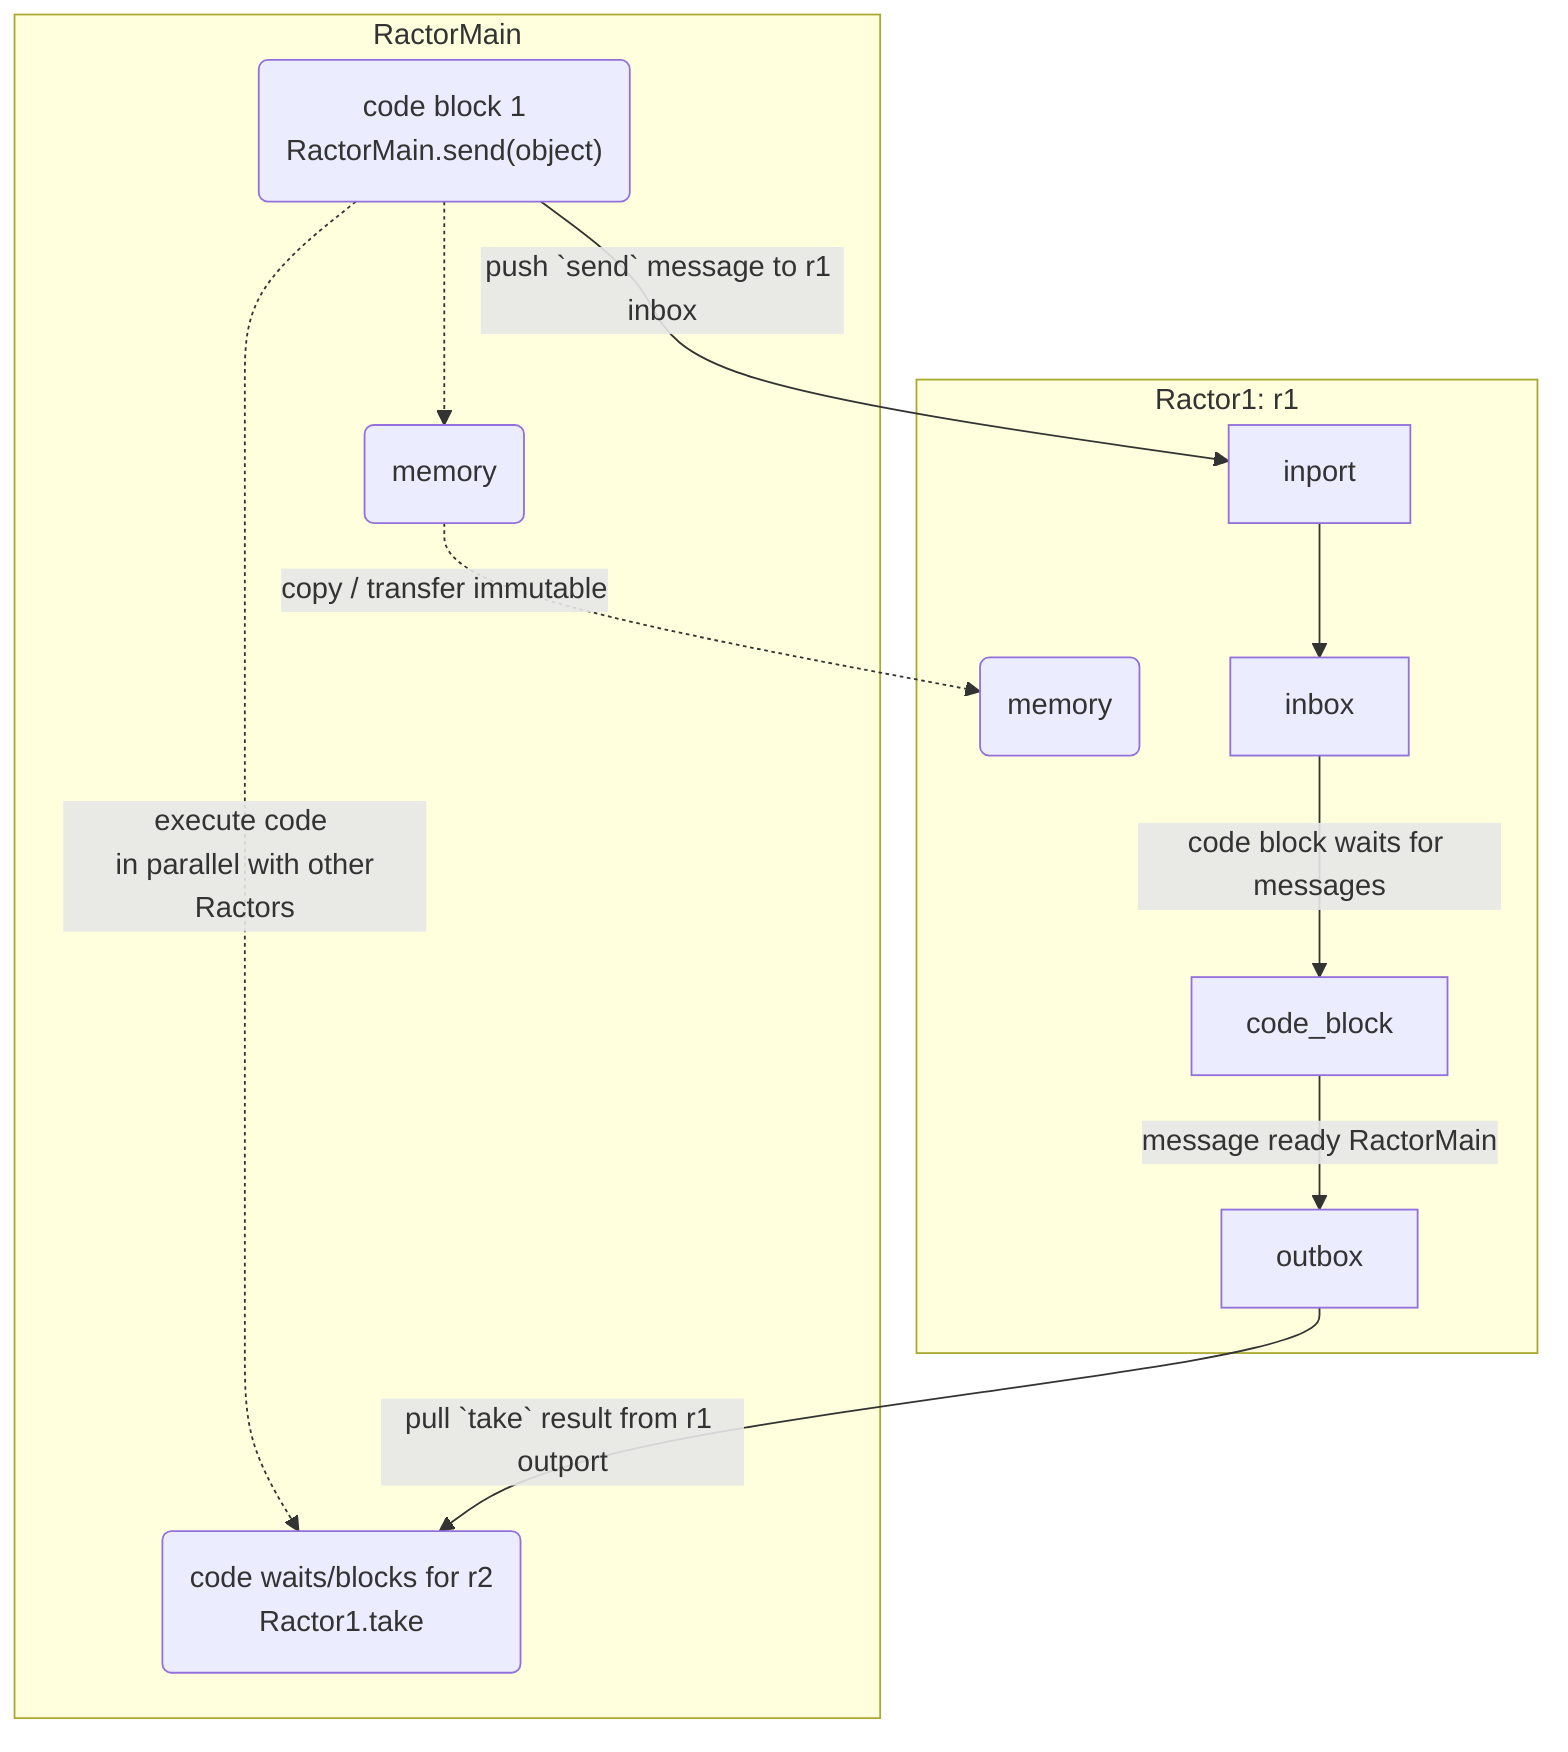 graph TD
    code1 -.->|execute code <br> in parallel with other Ractors| code2
    code1 -.-> memory_main
    code1 -->|push `send` message to r1 inbox| inport
    memory_main -.->|copy / transfer immutable| memory_r1
    inport --> inbox
    inbox -->|code block waits for messages| code_block
    code_block -->|message ready RactorMain| outbox
    outbox -->|pull `take` result from r1 outport| code2

    subgraph Ractor1: r1
    inport
    inbox
    memory_r1("memory")
    code_block
    outbox
    end

    subgraph RactorMain
    code1("code block 1<br>RactorMain.send(object)")
    code2("code waits/blocks for r2<br>Ractor1.take")
    memory_main("memory")
    end